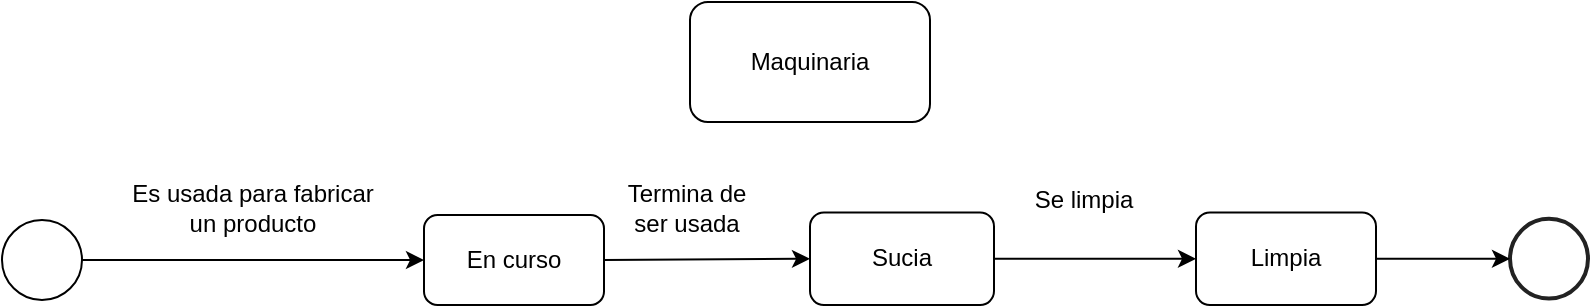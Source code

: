 <mxfile version="24.8.9">
  <diagram name="Página-1" id="QABgsxwDP6RaRbVtAa_A">
    <mxGraphModel dx="840" dy="553" grid="0" gridSize="10" guides="1" tooltips="1" connect="1" arrows="1" fold="1" page="1" pageScale="1" pageWidth="827" pageHeight="1169" math="0" shadow="0">
      <root>
        <mxCell id="0" />
        <mxCell id="1" parent="0" />
        <mxCell id="om-9Rrk27pojl_0yDPsJ-1" value="Sucia" style="rounded=1;whiteSpace=wrap;html=1;" parent="1" vertex="1">
          <mxGeometry x="414" y="261.25" width="92" height="46.25" as="geometry" />
        </mxCell>
        <mxCell id="om-9Rrk27pojl_0yDPsJ-2" value="En curso" style="rounded=1;whiteSpace=wrap;html=1;" parent="1" vertex="1">
          <mxGeometry x="221" y="262.5" width="90" height="45" as="geometry" />
        </mxCell>
        <mxCell id="om-9Rrk27pojl_0yDPsJ-3" value="Maquinaria" style="rounded=1;whiteSpace=wrap;html=1;" parent="1" vertex="1">
          <mxGeometry x="354" y="156" width="120" height="60" as="geometry" />
        </mxCell>
        <mxCell id="om-9Rrk27pojl_0yDPsJ-8" value="" style="edgeStyle=orthogonalEdgeStyle;rounded=0;orthogonalLoop=1;jettySize=auto;html=1;" parent="1" source="om-9Rrk27pojl_0yDPsJ-4" target="om-9Rrk27pojl_0yDPsJ-2" edge="1">
          <mxGeometry relative="1" as="geometry" />
        </mxCell>
        <mxCell id="om-9Rrk27pojl_0yDPsJ-4" value="" style="ellipse;whiteSpace=wrap;html=1;aspect=fixed;" parent="1" vertex="1">
          <mxGeometry x="10" y="265" width="40" height="40" as="geometry" />
        </mxCell>
        <mxCell id="om-9Rrk27pojl_0yDPsJ-7" value="" style="endArrow=classic;html=1;rounded=0;entryX=0;entryY=0.5;entryDx=0;entryDy=0;exitX=1;exitY=0.5;exitDx=0;exitDy=0;" parent="1" source="om-9Rrk27pojl_0yDPsJ-2" target="om-9Rrk27pojl_0yDPsJ-1" edge="1">
          <mxGeometry width="50" height="50" relative="1" as="geometry">
            <mxPoint x="250" y="287.5" as="sourcePoint" />
            <mxPoint x="360" y="282.5" as="targetPoint" />
          </mxGeometry>
        </mxCell>
        <mxCell id="om-9Rrk27pojl_0yDPsJ-9" value="Es usada para fabricar un producto" style="text;html=1;align=center;verticalAlign=middle;whiteSpace=wrap;rounded=0;" parent="1" vertex="1">
          <mxGeometry x="69" y="244" width="133" height="30" as="geometry" />
        </mxCell>
        <mxCell id="om-9Rrk27pojl_0yDPsJ-10" value="Termina de ser usada" style="text;html=1;align=center;verticalAlign=middle;whiteSpace=wrap;rounded=0;" parent="1" vertex="1">
          <mxGeometry x="317" y="244" width="71" height="30" as="geometry" />
        </mxCell>
        <mxCell id="om-9Rrk27pojl_0yDPsJ-11" value="Limpia" style="rounded=1;whiteSpace=wrap;html=1;" parent="1" vertex="1">
          <mxGeometry x="607" y="261.25" width="90" height="46.25" as="geometry" />
        </mxCell>
        <mxCell id="om-9Rrk27pojl_0yDPsJ-13" value="" style="endArrow=classic;html=1;rounded=0;entryX=0;entryY=0.5;entryDx=0;entryDy=0;exitX=1;exitY=0.5;exitDx=0;exitDy=0;" parent="1" source="om-9Rrk27pojl_0yDPsJ-1" target="om-9Rrk27pojl_0yDPsJ-11" edge="1">
          <mxGeometry width="50" height="50" relative="1" as="geometry">
            <mxPoint x="450" y="290" as="sourcePoint" />
            <mxPoint x="500" y="240" as="targetPoint" />
          </mxGeometry>
        </mxCell>
        <mxCell id="om-9Rrk27pojl_0yDPsJ-14" value="Se limpia" style="text;html=1;align=center;verticalAlign=middle;whiteSpace=wrap;rounded=0;" parent="1" vertex="1">
          <mxGeometry x="521" y="240" width="60" height="30" as="geometry" />
        </mxCell>
        <mxCell id="AZlggFzp2dJhZkcrYqNj-1" value="" style="html=1;verticalLabelPosition=bottom;labelBackgroundColor=#ffffff;verticalAlign=top;shadow=0;dashed=0;strokeWidth=2;shape=mxgraph.ios7.misc.circle;strokeColor=#222222;fillColor=none;" vertex="1" parent="1">
          <mxGeometry x="764" y="264.43" width="39" height="39.88" as="geometry" />
        </mxCell>
        <mxCell id="AZlggFzp2dJhZkcrYqNj-2" value="" style="endArrow=classic;html=1;rounded=0;entryX=0;entryY=0.5;entryDx=0;entryDy=0;entryPerimeter=0;exitX=1;exitY=0.5;exitDx=0;exitDy=0;" edge="1" parent="1" source="om-9Rrk27pojl_0yDPsJ-11" target="AZlggFzp2dJhZkcrYqNj-1">
          <mxGeometry width="50" height="50" relative="1" as="geometry">
            <mxPoint x="697" y="315" as="sourcePoint" />
            <mxPoint x="747" y="265" as="targetPoint" />
          </mxGeometry>
        </mxCell>
      </root>
    </mxGraphModel>
  </diagram>
</mxfile>
